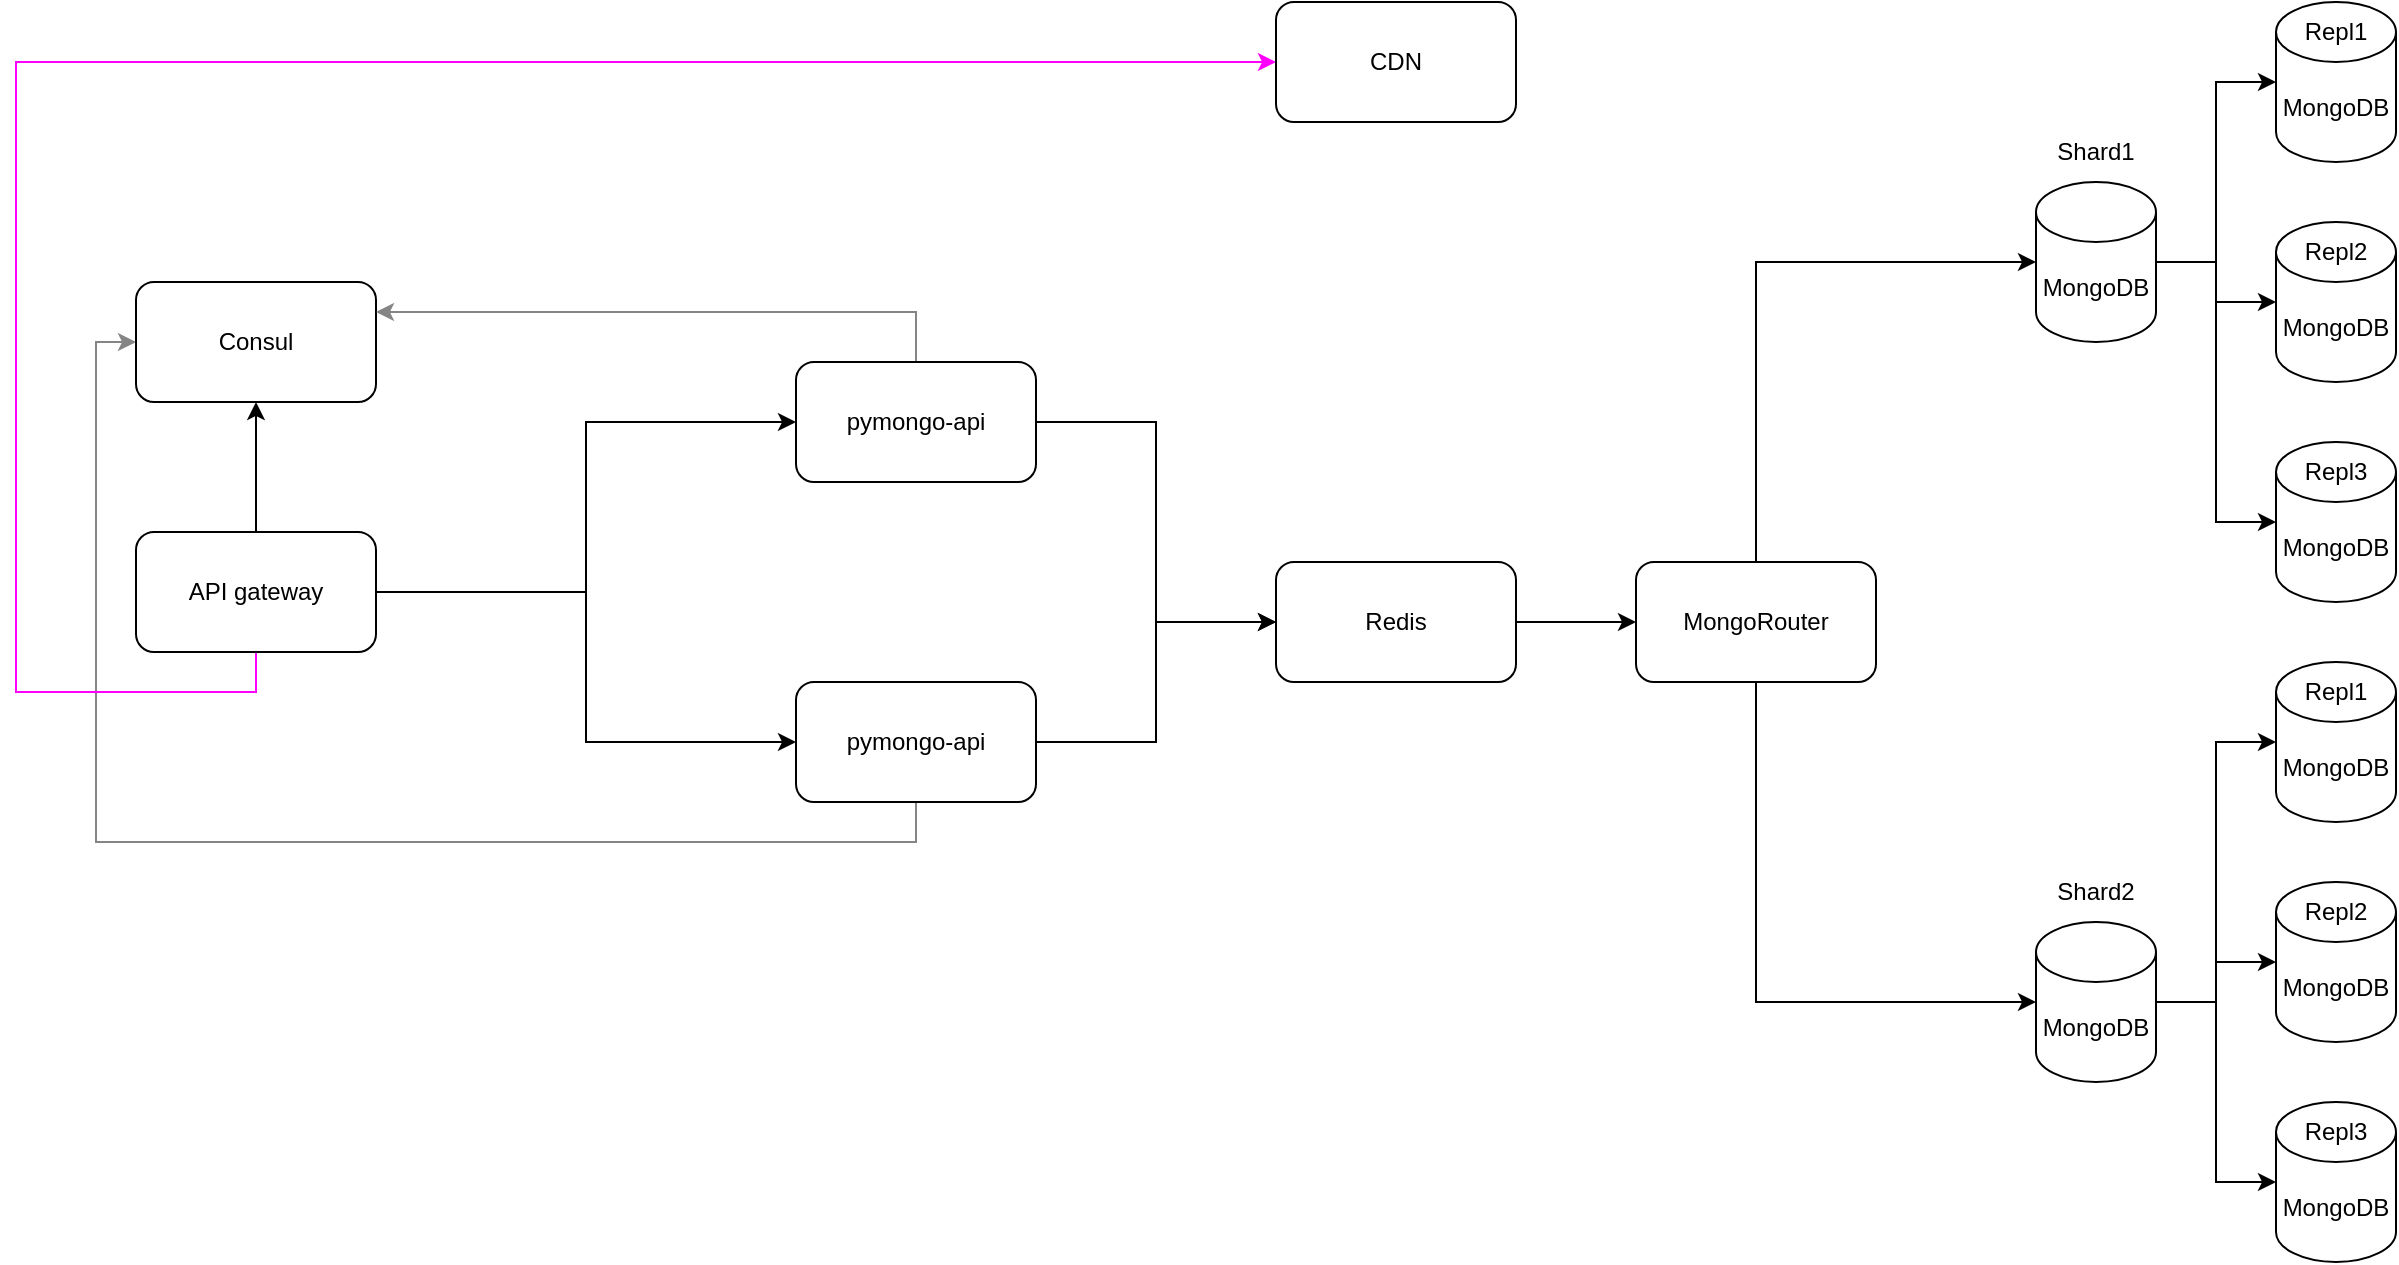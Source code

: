 <mxfile version="24.7.14">
  <diagram name="Page-1" id="-H_mtQnk-PTXWXPvYvuk">
    <mxGraphModel dx="3235" dy="1143" grid="1" gridSize="10" guides="1" tooltips="1" connect="1" arrows="1" fold="1" page="1" pageScale="1" pageWidth="1169" pageHeight="827" math="0" shadow="0">
      <root>
        <mxCell id="0" />
        <mxCell id="1" parent="0" />
        <mxCell id="S7zDqsR0s8NeqDzR5e9a-22" style="edgeStyle=orthogonalEdgeStyle;rounded=0;orthogonalLoop=1;jettySize=auto;html=1;exitX=1;exitY=0.5;exitDx=0;exitDy=0;exitPerimeter=0;" edge="1" parent="1" source="zA23MoTUsTF4_91t8viU-2" target="S7zDqsR0s8NeqDzR5e9a-16">
          <mxGeometry relative="1" as="geometry" />
        </mxCell>
        <mxCell id="zA23MoTUsTF4_91t8viU-2" value="MongoDB" style="shape=cylinder3;whiteSpace=wrap;html=1;boundedLbl=1;backgroundOutline=1;size=15;" parent="1" vertex="1">
          <mxGeometry x="560" y="470" width="60" height="80" as="geometry" />
        </mxCell>
        <mxCell id="S7zDqsR0s8NeqDzR5e9a-38" style="edgeStyle=orthogonalEdgeStyle;rounded=0;orthogonalLoop=1;jettySize=auto;html=1;exitX=0.5;exitY=1;exitDx=0;exitDy=0;entryX=0;entryY=0.5;entryDx=0;entryDy=0;strokeColor=#858585;align=center;verticalAlign=middle;fontFamily=Helvetica;fontSize=11;fontColor=default;labelBackgroundColor=default;endArrow=classic;" edge="1" parent="1" source="zA23MoTUsTF4_91t8viU-3" target="S7zDqsR0s8NeqDzR5e9a-30">
          <mxGeometry relative="1" as="geometry" />
        </mxCell>
        <mxCell id="S7zDqsR0s8NeqDzR5e9a-41" style="edgeStyle=orthogonalEdgeStyle;rounded=0;orthogonalLoop=1;jettySize=auto;html=1;exitX=1;exitY=0.5;exitDx=0;exitDy=0;entryX=0;entryY=0.5;entryDx=0;entryDy=0;" edge="1" parent="1" source="zA23MoTUsTF4_91t8viU-3" target="S7zDqsR0s8NeqDzR5e9a-24">
          <mxGeometry relative="1" as="geometry" />
        </mxCell>
        <mxCell id="zA23MoTUsTF4_91t8viU-3" value="pymongo-api" style="rounded=1;whiteSpace=wrap;html=1;" parent="1" vertex="1">
          <mxGeometry x="-60" y="350" width="120" height="60" as="geometry" />
        </mxCell>
        <mxCell id="zA23MoTUsTF4_91t8viU-4" style="edgeStyle=orthogonalEdgeStyle;rounded=0;orthogonalLoop=1;jettySize=auto;html=1;entryX=0;entryY=0.5;entryDx=0;entryDy=0;entryPerimeter=0;exitX=0.5;exitY=1;exitDx=0;exitDy=0;" parent="1" source="S7zDqsR0s8NeqDzR5e9a-26" target="zA23MoTUsTF4_91t8viU-2" edge="1">
          <mxGeometry relative="1" as="geometry">
            <mxPoint x="440" y="320" as="sourcePoint" />
          </mxGeometry>
        </mxCell>
        <mxCell id="S7zDqsR0s8NeqDzR5e9a-1" value="MongoDB" style="shape=cylinder3;whiteSpace=wrap;html=1;boundedLbl=1;backgroundOutline=1;size=15;" vertex="1" parent="1">
          <mxGeometry x="560" y="100" width="60" height="80" as="geometry" />
        </mxCell>
        <mxCell id="S7zDqsR0s8NeqDzR5e9a-3" style="edgeStyle=orthogonalEdgeStyle;rounded=0;orthogonalLoop=1;jettySize=auto;html=1;entryX=0;entryY=0.5;entryDx=0;entryDy=0;entryPerimeter=0;exitX=0.5;exitY=0;exitDx=0;exitDy=0;" edge="1" parent="1" source="S7zDqsR0s8NeqDzR5e9a-26" target="S7zDqsR0s8NeqDzR5e9a-1">
          <mxGeometry relative="1" as="geometry">
            <mxPoint x="450" y="330" as="sourcePoint" />
          </mxGeometry>
        </mxCell>
        <mxCell id="S7zDqsR0s8NeqDzR5e9a-4" value="Shard1" style="text;html=1;align=center;verticalAlign=middle;whiteSpace=wrap;rounded=0;" vertex="1" parent="1">
          <mxGeometry x="560" y="70" width="60" height="30" as="geometry" />
        </mxCell>
        <mxCell id="S7zDqsR0s8NeqDzR5e9a-5" value="Shard2" style="text;html=1;align=center;verticalAlign=middle;whiteSpace=wrap;rounded=0;" vertex="1" parent="1">
          <mxGeometry x="560" y="440" width="60" height="30" as="geometry" />
        </mxCell>
        <mxCell id="S7zDqsR0s8NeqDzR5e9a-6" value="MongoDB" style="shape=cylinder3;whiteSpace=wrap;html=1;boundedLbl=1;backgroundOutline=1;size=15;" vertex="1" parent="1">
          <mxGeometry x="680" y="10" width="60" height="80" as="geometry" />
        </mxCell>
        <mxCell id="S7zDqsR0s8NeqDzR5e9a-7" value="MongoDB" style="shape=cylinder3;whiteSpace=wrap;html=1;boundedLbl=1;backgroundOutline=1;size=15;" vertex="1" parent="1">
          <mxGeometry x="680" y="120" width="60" height="80" as="geometry" />
        </mxCell>
        <mxCell id="S7zDqsR0s8NeqDzR5e9a-8" value="MongoDB" style="shape=cylinder3;whiteSpace=wrap;html=1;boundedLbl=1;backgroundOutline=1;size=15;" vertex="1" parent="1">
          <mxGeometry x="680" y="230" width="60" height="80" as="geometry" />
        </mxCell>
        <mxCell id="S7zDqsR0s8NeqDzR5e9a-9" value="Repl1" style="text;html=1;align=center;verticalAlign=middle;whiteSpace=wrap;rounded=0;" vertex="1" parent="1">
          <mxGeometry x="680" y="10" width="60" height="30" as="geometry" />
        </mxCell>
        <mxCell id="S7zDqsR0s8NeqDzR5e9a-10" value="Repl2" style="text;html=1;align=center;verticalAlign=middle;whiteSpace=wrap;rounded=0;" vertex="1" parent="1">
          <mxGeometry x="680" y="120" width="60" height="30" as="geometry" />
        </mxCell>
        <mxCell id="S7zDqsR0s8NeqDzR5e9a-11" value="Repl3" style="text;html=1;align=center;verticalAlign=middle;whiteSpace=wrap;rounded=0;" vertex="1" parent="1">
          <mxGeometry x="680" y="230" width="60" height="30" as="geometry" />
        </mxCell>
        <mxCell id="S7zDqsR0s8NeqDzR5e9a-12" style="edgeStyle=orthogonalEdgeStyle;rounded=0;orthogonalLoop=1;jettySize=auto;html=1;exitX=1;exitY=0.5;exitDx=0;exitDy=0;exitPerimeter=0;entryX=0;entryY=0.5;entryDx=0;entryDy=0;entryPerimeter=0;" edge="1" parent="1" source="S7zDqsR0s8NeqDzR5e9a-1" target="S7zDqsR0s8NeqDzR5e9a-6">
          <mxGeometry relative="1" as="geometry" />
        </mxCell>
        <mxCell id="S7zDqsR0s8NeqDzR5e9a-13" style="edgeStyle=orthogonalEdgeStyle;rounded=0;orthogonalLoop=1;jettySize=auto;html=1;exitX=1;exitY=0.5;exitDx=0;exitDy=0;exitPerimeter=0;entryX=0;entryY=0.5;entryDx=0;entryDy=0;entryPerimeter=0;" edge="1" parent="1" source="S7zDqsR0s8NeqDzR5e9a-1" target="S7zDqsR0s8NeqDzR5e9a-7">
          <mxGeometry relative="1" as="geometry" />
        </mxCell>
        <mxCell id="S7zDqsR0s8NeqDzR5e9a-14" style="edgeStyle=orthogonalEdgeStyle;rounded=0;orthogonalLoop=1;jettySize=auto;html=1;exitX=1;exitY=0.5;exitDx=0;exitDy=0;exitPerimeter=0;entryX=0;entryY=0.5;entryDx=0;entryDy=0;entryPerimeter=0;" edge="1" parent="1" source="S7zDqsR0s8NeqDzR5e9a-1" target="S7zDqsR0s8NeqDzR5e9a-8">
          <mxGeometry relative="1" as="geometry" />
        </mxCell>
        <mxCell id="S7zDqsR0s8NeqDzR5e9a-15" value="MongoDB" style="shape=cylinder3;whiteSpace=wrap;html=1;boundedLbl=1;backgroundOutline=1;size=15;" vertex="1" parent="1">
          <mxGeometry x="680" y="340" width="60" height="80" as="geometry" />
        </mxCell>
        <mxCell id="S7zDqsR0s8NeqDzR5e9a-16" value="MongoDB" style="shape=cylinder3;whiteSpace=wrap;html=1;boundedLbl=1;backgroundOutline=1;size=15;" vertex="1" parent="1">
          <mxGeometry x="680" y="450" width="60" height="80" as="geometry" />
        </mxCell>
        <mxCell id="S7zDqsR0s8NeqDzR5e9a-17" value="MongoDB" style="shape=cylinder3;whiteSpace=wrap;html=1;boundedLbl=1;backgroundOutline=1;size=15;" vertex="1" parent="1">
          <mxGeometry x="680" y="560" width="60" height="80" as="geometry" />
        </mxCell>
        <mxCell id="S7zDqsR0s8NeqDzR5e9a-18" value="Repl1" style="text;html=1;align=center;verticalAlign=middle;whiteSpace=wrap;rounded=0;" vertex="1" parent="1">
          <mxGeometry x="680" y="340" width="60" height="30" as="geometry" />
        </mxCell>
        <mxCell id="S7zDqsR0s8NeqDzR5e9a-19" value="Repl2" style="text;html=1;align=center;verticalAlign=middle;whiteSpace=wrap;rounded=0;" vertex="1" parent="1">
          <mxGeometry x="680" y="450" width="60" height="30" as="geometry" />
        </mxCell>
        <mxCell id="S7zDqsR0s8NeqDzR5e9a-20" value="Repl3" style="text;html=1;align=center;verticalAlign=middle;whiteSpace=wrap;rounded=0;" vertex="1" parent="1">
          <mxGeometry x="680" y="560" width="60" height="30" as="geometry" />
        </mxCell>
        <mxCell id="S7zDqsR0s8NeqDzR5e9a-21" style="edgeStyle=orthogonalEdgeStyle;rounded=0;orthogonalLoop=1;jettySize=auto;html=1;exitX=1;exitY=0.5;exitDx=0;exitDy=0;exitPerimeter=0;entryX=0;entryY=0.5;entryDx=0;entryDy=0;entryPerimeter=0;" edge="1" parent="1" source="zA23MoTUsTF4_91t8viU-2" target="S7zDqsR0s8NeqDzR5e9a-15">
          <mxGeometry relative="1" as="geometry" />
        </mxCell>
        <mxCell id="S7zDqsR0s8NeqDzR5e9a-23" style="edgeStyle=orthogonalEdgeStyle;rounded=0;orthogonalLoop=1;jettySize=auto;html=1;exitX=1;exitY=0.5;exitDx=0;exitDy=0;exitPerimeter=0;entryX=0;entryY=0.5;entryDx=0;entryDy=0;entryPerimeter=0;" edge="1" parent="1" source="zA23MoTUsTF4_91t8viU-2" target="S7zDqsR0s8NeqDzR5e9a-17">
          <mxGeometry relative="1" as="geometry" />
        </mxCell>
        <mxCell id="S7zDqsR0s8NeqDzR5e9a-27" style="edgeStyle=orthogonalEdgeStyle;rounded=0;orthogonalLoop=1;jettySize=auto;html=1;exitX=1;exitY=0.5;exitDx=0;exitDy=0;entryX=0;entryY=0.5;entryDx=0;entryDy=0;" edge="1" parent="1" source="S7zDqsR0s8NeqDzR5e9a-24" target="S7zDqsR0s8NeqDzR5e9a-26">
          <mxGeometry relative="1" as="geometry" />
        </mxCell>
        <mxCell id="S7zDqsR0s8NeqDzR5e9a-24" value="Redis" style="rounded=1;whiteSpace=wrap;html=1;" vertex="1" parent="1">
          <mxGeometry x="180" y="290" width="120" height="60" as="geometry" />
        </mxCell>
        <mxCell id="S7zDqsR0s8NeqDzR5e9a-26" value="MongoRouter" style="rounded=1;whiteSpace=wrap;html=1;" vertex="1" parent="1">
          <mxGeometry x="360" y="290" width="120" height="60" as="geometry" />
        </mxCell>
        <mxCell id="S7zDqsR0s8NeqDzR5e9a-30" value="Consul" style="rounded=1;whiteSpace=wrap;html=1;" vertex="1" parent="1">
          <mxGeometry x="-390" y="150" width="120" height="60" as="geometry" />
        </mxCell>
        <mxCell id="S7zDqsR0s8NeqDzR5e9a-37" style="edgeStyle=orthogonalEdgeStyle;rounded=0;orthogonalLoop=1;jettySize=auto;html=1;exitX=0.5;exitY=0;exitDx=0;exitDy=0;entryX=1;entryY=0.25;entryDx=0;entryDy=0;strokeColor=#858585;" edge="1" parent="1" source="S7zDqsR0s8NeqDzR5e9a-32" target="S7zDqsR0s8NeqDzR5e9a-30">
          <mxGeometry relative="1" as="geometry" />
        </mxCell>
        <mxCell id="S7zDqsR0s8NeqDzR5e9a-40" style="edgeStyle=orthogonalEdgeStyle;rounded=0;orthogonalLoop=1;jettySize=auto;html=1;exitX=1;exitY=0.5;exitDx=0;exitDy=0;entryX=0;entryY=0.5;entryDx=0;entryDy=0;" edge="1" parent="1" source="S7zDqsR0s8NeqDzR5e9a-32" target="S7zDqsR0s8NeqDzR5e9a-24">
          <mxGeometry relative="1" as="geometry" />
        </mxCell>
        <mxCell id="S7zDqsR0s8NeqDzR5e9a-32" value="pymongo-api" style="rounded=1;whiteSpace=wrap;html=1;" vertex="1" parent="1">
          <mxGeometry x="-60" y="190" width="120" height="60" as="geometry" />
        </mxCell>
        <mxCell id="S7zDqsR0s8NeqDzR5e9a-34" style="edgeStyle=orthogonalEdgeStyle;rounded=0;orthogonalLoop=1;jettySize=auto;html=1;exitX=1;exitY=0.5;exitDx=0;exitDy=0;entryX=0;entryY=0.5;entryDx=0;entryDy=0;" edge="1" parent="1" source="S7zDqsR0s8NeqDzR5e9a-33" target="S7zDqsR0s8NeqDzR5e9a-32">
          <mxGeometry relative="1" as="geometry" />
        </mxCell>
        <mxCell id="S7zDqsR0s8NeqDzR5e9a-35" style="edgeStyle=orthogonalEdgeStyle;rounded=0;orthogonalLoop=1;jettySize=auto;html=1;exitX=1;exitY=0.5;exitDx=0;exitDy=0;entryX=0;entryY=0.5;entryDx=0;entryDy=0;" edge="1" parent="1" source="S7zDqsR0s8NeqDzR5e9a-33" target="zA23MoTUsTF4_91t8viU-3">
          <mxGeometry relative="1" as="geometry" />
        </mxCell>
        <mxCell id="S7zDqsR0s8NeqDzR5e9a-36" style="edgeStyle=orthogonalEdgeStyle;rounded=0;orthogonalLoop=1;jettySize=auto;html=1;exitX=0.5;exitY=0;exitDx=0;exitDy=0;entryX=0.5;entryY=1;entryDx=0;entryDy=0;" edge="1" parent="1" source="S7zDqsR0s8NeqDzR5e9a-33" target="S7zDqsR0s8NeqDzR5e9a-30">
          <mxGeometry relative="1" as="geometry" />
        </mxCell>
        <mxCell id="S7zDqsR0s8NeqDzR5e9a-43" style="edgeStyle=orthogonalEdgeStyle;rounded=0;orthogonalLoop=1;jettySize=auto;html=1;exitX=0.5;exitY=1;exitDx=0;exitDy=0;entryX=0;entryY=0.5;entryDx=0;entryDy=0;strokeColor=#FF00FF;" edge="1" parent="1" source="S7zDqsR0s8NeqDzR5e9a-33" target="S7zDqsR0s8NeqDzR5e9a-42">
          <mxGeometry relative="1" as="geometry">
            <Array as="points">
              <mxPoint x="-330" y="355" />
              <mxPoint x="-450" y="355" />
              <mxPoint x="-450" y="40" />
            </Array>
          </mxGeometry>
        </mxCell>
        <mxCell id="S7zDqsR0s8NeqDzR5e9a-33" value="API gateway" style="rounded=1;whiteSpace=wrap;html=1;" vertex="1" parent="1">
          <mxGeometry x="-390" y="275" width="120" height="60" as="geometry" />
        </mxCell>
        <mxCell id="S7zDqsR0s8NeqDzR5e9a-42" value="CDN" style="rounded=1;whiteSpace=wrap;html=1;" vertex="1" parent="1">
          <mxGeometry x="180" y="10" width="120" height="60" as="geometry" />
        </mxCell>
      </root>
    </mxGraphModel>
  </diagram>
</mxfile>

